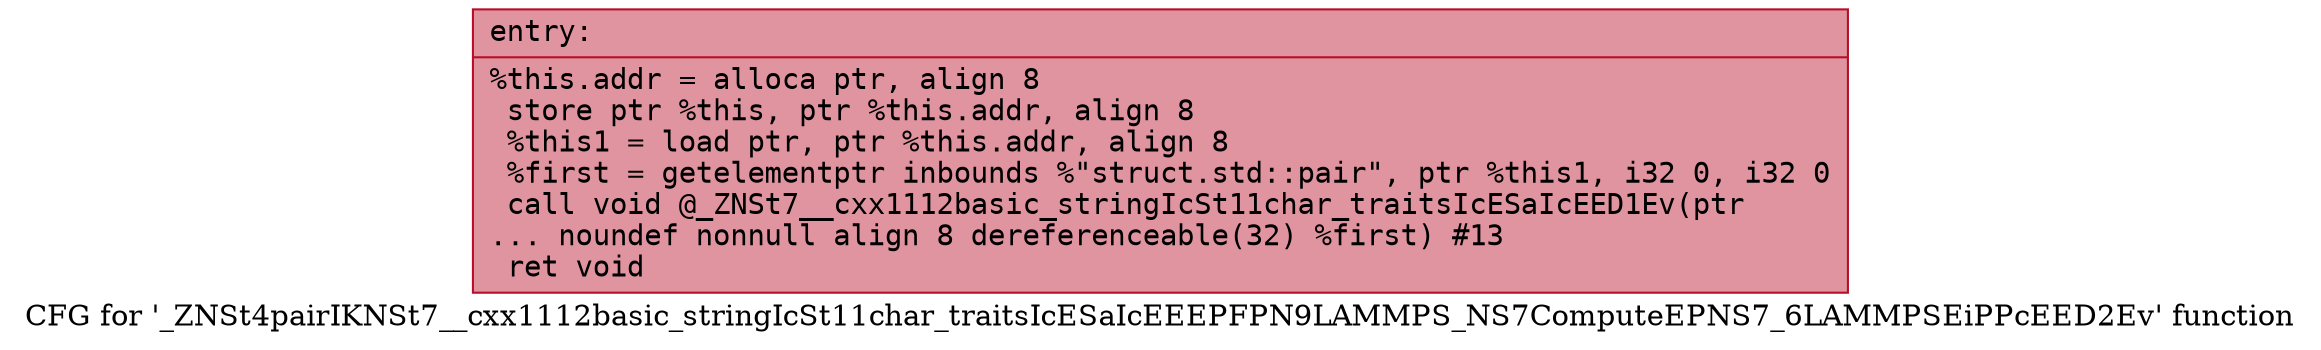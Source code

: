 digraph "CFG for '_ZNSt4pairIKNSt7__cxx1112basic_stringIcSt11char_traitsIcESaIcEEEPFPN9LAMMPS_NS7ComputeEPNS7_6LAMMPSEiPPcEED2Ev' function" {
	label="CFG for '_ZNSt4pairIKNSt7__cxx1112basic_stringIcSt11char_traitsIcESaIcEEEPFPN9LAMMPS_NS7ComputeEPNS7_6LAMMPSEiPPcEED2Ev' function";

	Node0x561f16461bc0 [shape=record,color="#b70d28ff", style=filled, fillcolor="#b70d2870" fontname="Courier",label="{entry:\l|  %this.addr = alloca ptr, align 8\l  store ptr %this, ptr %this.addr, align 8\l  %this1 = load ptr, ptr %this.addr, align 8\l  %first = getelementptr inbounds %\"struct.std::pair\", ptr %this1, i32 0, i32 0\l  call void @_ZNSt7__cxx1112basic_stringIcSt11char_traitsIcESaIcEED1Ev(ptr\l... noundef nonnull align 8 dereferenceable(32) %first) #13\l  ret void\l}"];
}
